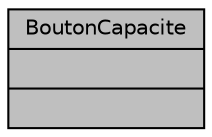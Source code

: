 digraph "BoutonCapacite"
{
 // INTERACTIVE_SVG=YES
  edge [fontname="Helvetica",fontsize="10",labelfontname="Helvetica",labelfontsize="10"];
  node [fontname="Helvetica",fontsize="10",shape=record];
  Node1 [label="{BoutonCapacite\n||}",height=0.2,width=0.4,color="black", fillcolor="grey75", style="filled", fontcolor="black"];
}
